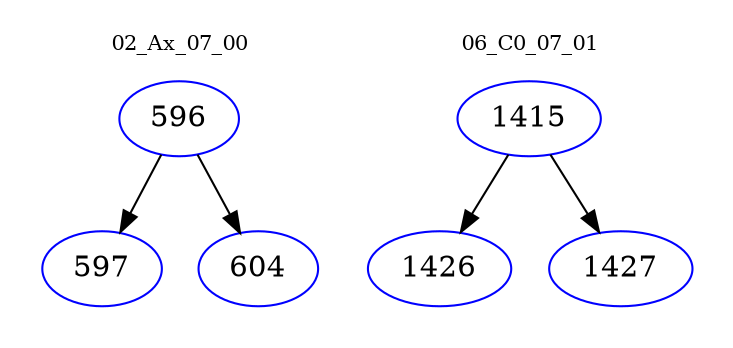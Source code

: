 digraph{
subgraph cluster_0 {
color = white
label = "02_Ax_07_00";
fontsize=10;
T0_596 [label="596", color="blue"]
T0_596 -> T0_597 [color="black"]
T0_597 [label="597", color="blue"]
T0_596 -> T0_604 [color="black"]
T0_604 [label="604", color="blue"]
}
subgraph cluster_1 {
color = white
label = "06_C0_07_01";
fontsize=10;
T1_1415 [label="1415", color="blue"]
T1_1415 -> T1_1426 [color="black"]
T1_1426 [label="1426", color="blue"]
T1_1415 -> T1_1427 [color="black"]
T1_1427 [label="1427", color="blue"]
}
}
